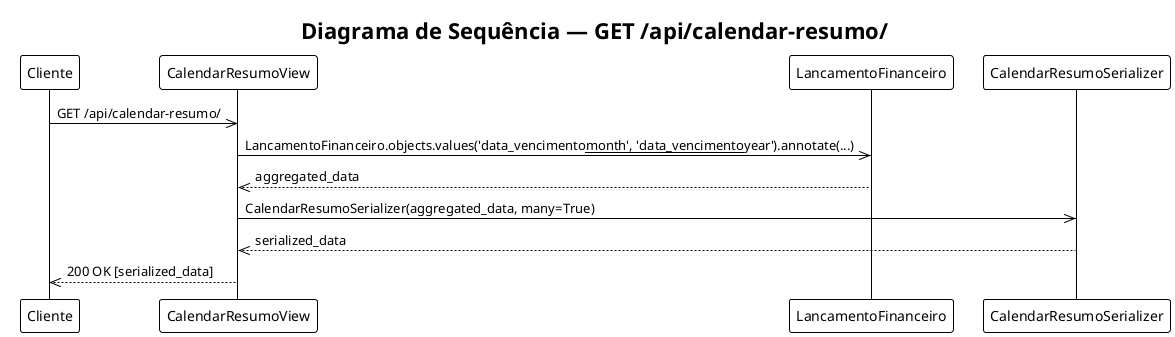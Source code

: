 @startuml
!theme plain
title "Diagrama de Sequência — GET /api/calendar-resumo/"

participant "Cliente" as C
participant "CalendarResumoView" as V
participant "LancamentoFinanceiro" as LF
participant "CalendarResumoSerializer" as S

C->>V: GET /api/calendar-resumo/
V->>LF: LancamentoFinanceiro.objects.values('data_vencimento__month', 'data_vencimento__year').annotate(...)
LF-->>V: aggregated_data
V->>S: CalendarResumoSerializer(aggregated_data, many=True)
S-->>V: serialized_data
V-->>C: 200 OK [serialized_data]
@enduml
